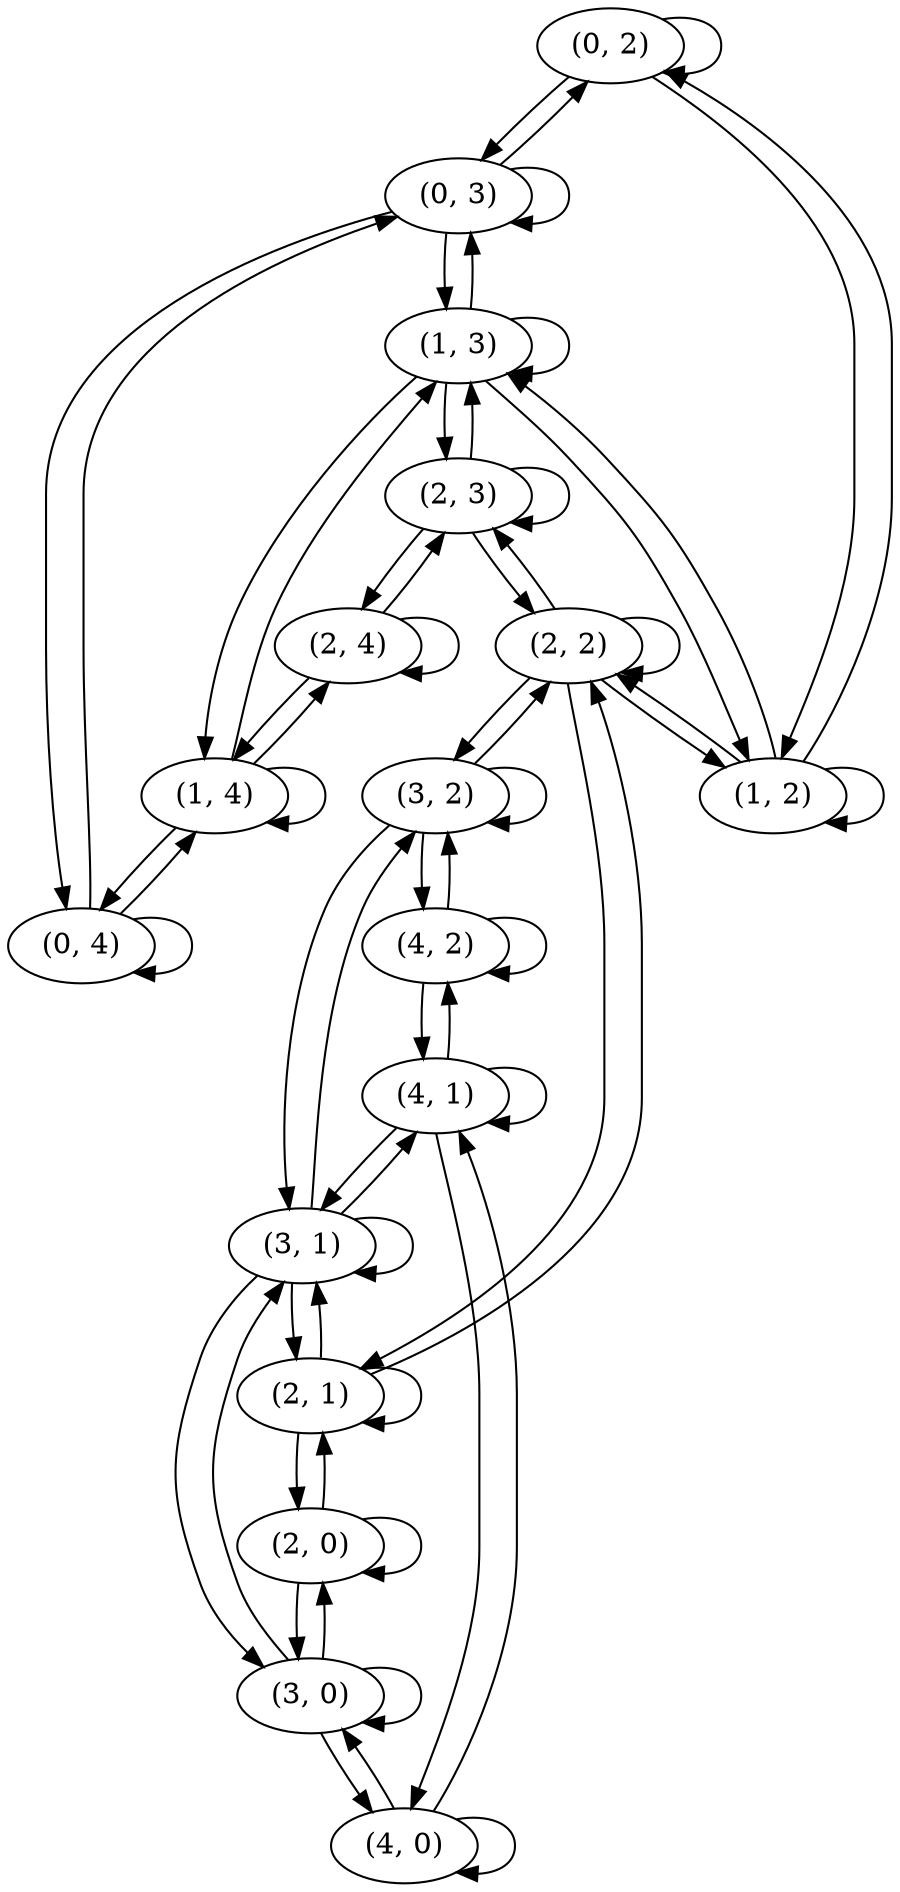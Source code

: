 digraph "2-room diag gridworld" {
"(0, 2)";
"(0, 3)";
"(1, 2)";
"(0, 4)";
"(1, 3)";
"(2, 2)";
"(1, 4)";
"(2, 3)";
"(2, 4)";
"(2, 0)";
"(2, 1)";
"(3, 0)";
"(3, 1)";
"(3, 2)";
"(4, 0)";
"(4, 1)";
"(4, 2)";
"(0, 2)" -> "(0, 3)";
"(0, 2)" -> "(1, 2)";
"(0, 2)" -> "(0, 2)";
"(0, 3)" -> "(0, 2)";
"(0, 3)" -> "(0, 4)";
"(0, 3)" -> "(1, 3)";
"(0, 3)" -> "(0, 3)";
"(1, 2)" -> "(0, 2)";
"(1, 2)" -> "(1, 3)";
"(1, 2)" -> "(2, 2)";
"(1, 2)" -> "(1, 2)";
"(0, 4)" -> "(0, 3)";
"(0, 4)" -> "(1, 4)";
"(0, 4)" -> "(0, 4)";
"(1, 3)" -> "(0, 3)";
"(1, 3)" -> "(1, 2)";
"(1, 3)" -> "(1, 4)";
"(1, 3)" -> "(2, 3)";
"(1, 3)" -> "(1, 3)";
"(2, 2)" -> "(1, 2)";
"(2, 2)" -> "(2, 1)";
"(2, 2)" -> "(2, 3)";
"(2, 2)" -> "(3, 2)";
"(2, 2)" -> "(2, 2)";
"(1, 4)" -> "(0, 4)";
"(1, 4)" -> "(1, 3)";
"(1, 4)" -> "(2, 4)";
"(1, 4)" -> "(1, 4)";
"(2, 3)" -> "(1, 3)";
"(2, 3)" -> "(2, 2)";
"(2, 3)" -> "(2, 4)";
"(2, 3)" -> "(2, 3)";
"(2, 4)" -> "(1, 4)";
"(2, 4)" -> "(2, 3)";
"(2, 4)" -> "(2, 4)";
"(2, 0)" -> "(2, 1)";
"(2, 0)" -> "(3, 0)";
"(2, 0)" -> "(2, 0)";
"(2, 1)" -> "(2, 0)";
"(2, 1)" -> "(2, 2)";
"(2, 1)" -> "(3, 1)";
"(2, 1)" -> "(2, 1)";
"(3, 0)" -> "(2, 0)";
"(3, 0)" -> "(3, 1)";
"(3, 0)" -> "(4, 0)";
"(3, 0)" -> "(3, 0)";
"(3, 1)" -> "(2, 1)";
"(3, 1)" -> "(3, 0)";
"(3, 1)" -> "(3, 2)";
"(3, 1)" -> "(4, 1)";
"(3, 1)" -> "(3, 1)";
"(3, 2)" -> "(2, 2)";
"(3, 2)" -> "(3, 1)";
"(3, 2)" -> "(4, 2)";
"(3, 2)" -> "(3, 2)";
"(4, 0)" -> "(3, 0)";
"(4, 0)" -> "(4, 1)";
"(4, 0)" -> "(4, 0)";
"(4, 1)" -> "(3, 1)";
"(4, 1)" -> "(4, 0)";
"(4, 1)" -> "(4, 2)";
"(4, 1)" -> "(4, 1)";
"(4, 2)" -> "(3, 2)";
"(4, 2)" -> "(4, 1)";
"(4, 2)" -> "(4, 2)";
}
